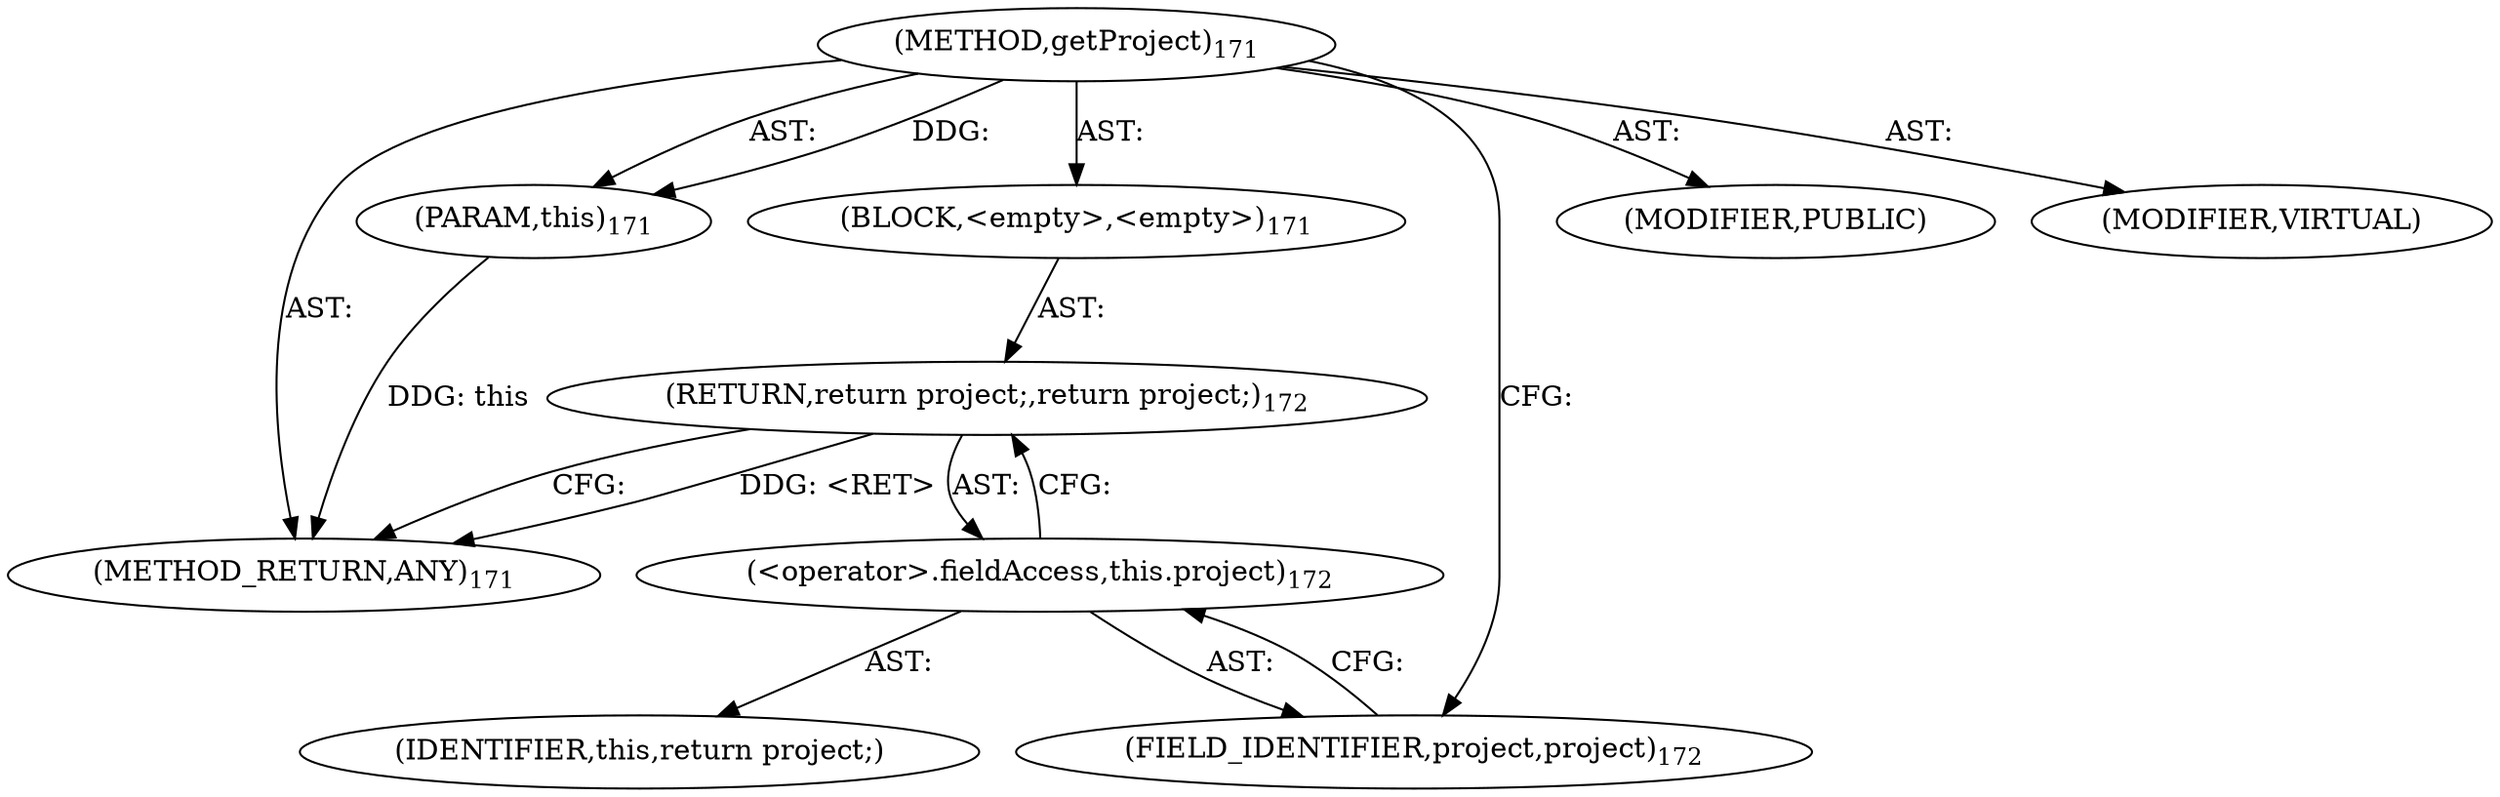 digraph "getProject" {  
"111669149701" [label = <(METHOD,getProject)<SUB>171</SUB>> ]
"115964117003" [label = <(PARAM,this)<SUB>171</SUB>> ]
"25769803781" [label = <(BLOCK,&lt;empty&gt;,&lt;empty&gt;)<SUB>171</SUB>> ]
"146028888064" [label = <(RETURN,return project;,return project;)<SUB>172</SUB>> ]
"30064771111" [label = <(&lt;operator&gt;.fieldAccess,this.project)<SUB>172</SUB>> ]
"68719476769" [label = <(IDENTIFIER,this,return project;)> ]
"55834574866" [label = <(FIELD_IDENTIFIER,project,project)<SUB>172</SUB>> ]
"133143986192" [label = <(MODIFIER,PUBLIC)> ]
"133143986193" [label = <(MODIFIER,VIRTUAL)> ]
"128849018885" [label = <(METHOD_RETURN,ANY)<SUB>171</SUB>> ]
  "111669149701" -> "115964117003"  [ label = "AST: "] 
  "111669149701" -> "25769803781"  [ label = "AST: "] 
  "111669149701" -> "133143986192"  [ label = "AST: "] 
  "111669149701" -> "133143986193"  [ label = "AST: "] 
  "111669149701" -> "128849018885"  [ label = "AST: "] 
  "25769803781" -> "146028888064"  [ label = "AST: "] 
  "146028888064" -> "30064771111"  [ label = "AST: "] 
  "30064771111" -> "68719476769"  [ label = "AST: "] 
  "30064771111" -> "55834574866"  [ label = "AST: "] 
  "146028888064" -> "128849018885"  [ label = "CFG: "] 
  "30064771111" -> "146028888064"  [ label = "CFG: "] 
  "55834574866" -> "30064771111"  [ label = "CFG: "] 
  "111669149701" -> "55834574866"  [ label = "CFG: "] 
  "146028888064" -> "128849018885"  [ label = "DDG: &lt;RET&gt;"] 
  "115964117003" -> "128849018885"  [ label = "DDG: this"] 
  "111669149701" -> "115964117003"  [ label = "DDG: "] 
}
